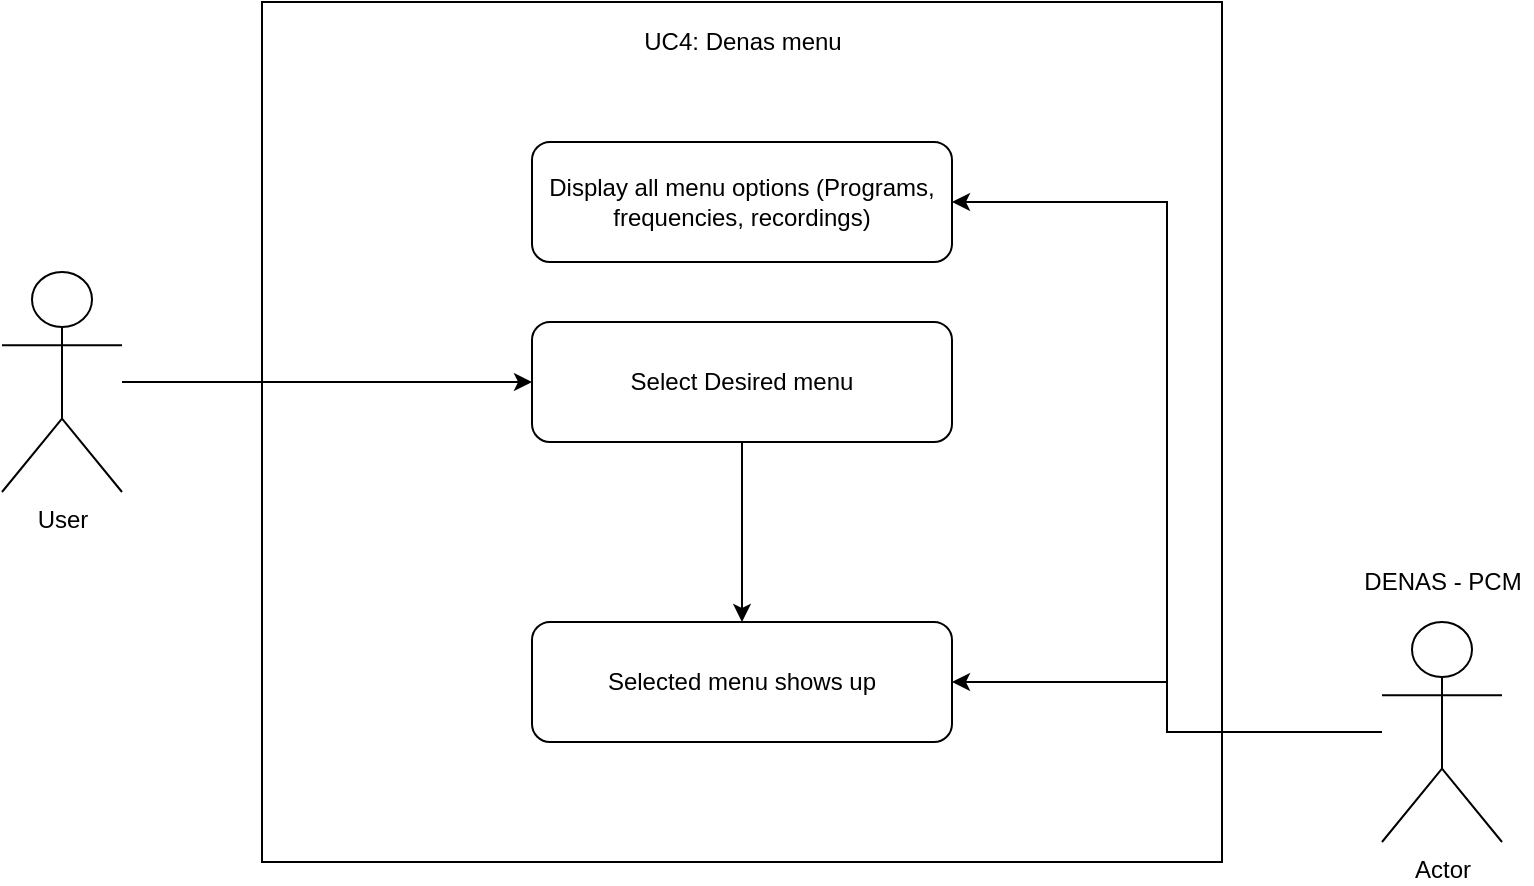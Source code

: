 <mxfile version="14.4.8" type="google"><diagram id="pV8DJRkH873Y1FlCSALZ" name="Page-1"><mxGraphModel dx="535" dy="918" grid="1" gridSize="10" guides="1" tooltips="1" connect="1" arrows="1" fold="1" page="1" pageScale="1" pageWidth="850" pageHeight="1100" math="0" shadow="0"><root><mxCell id="0"/><mxCell id="1" parent="0"/><mxCell id="oUR1N_j3HPakudA82YUD-1" value="" style="rounded=0;whiteSpace=wrap;html=1;" vertex="1" parent="1"><mxGeometry x="160" y="40" width="480" height="430" as="geometry"/></mxCell><mxCell id="oUR1N_j3HPakudA82YUD-2" style="edgeStyle=orthogonalEdgeStyle;rounded=0;orthogonalLoop=1;jettySize=auto;html=1;entryX=0;entryY=0.5;entryDx=0;entryDy=0;" edge="1" parent="1" source="oUR1N_j3HPakudA82YUD-5" target="oUR1N_j3HPakudA82YUD-15"><mxGeometry relative="1" as="geometry"/></mxCell><mxCell id="oUR1N_j3HPakudA82YUD-5" value="User" style="shape=umlActor;verticalLabelPosition=bottom;verticalAlign=top;html=1;outlineConnect=0;" vertex="1" parent="1"><mxGeometry x="30" y="175" width="60" height="110" as="geometry"/></mxCell><mxCell id="oUR1N_j3HPakudA82YUD-7" value="UC4: Denas menu" style="text;html=1;strokeColor=none;fillColor=none;align=center;verticalAlign=middle;whiteSpace=wrap;rounded=0;" vertex="1" parent="1"><mxGeometry x="257.5" y="50" width="285" height="20" as="geometry"/></mxCell><mxCell id="oUR1N_j3HPakudA82YUD-8" value="Display all menu options (Programs, frequencies, recordings)" style="rounded=1;whiteSpace=wrap;html=1;" vertex="1" parent="1"><mxGeometry x="295" y="110" width="210" height="60" as="geometry"/></mxCell><mxCell id="oUR1N_j3HPakudA82YUD-9" style="edgeStyle=orthogonalEdgeStyle;rounded=0;orthogonalLoop=1;jettySize=auto;html=1;entryX=1;entryY=0.5;entryDx=0;entryDy=0;" edge="1" parent="1" source="oUR1N_j3HPakudA82YUD-13" target="oUR1N_j3HPakudA82YUD-8"><mxGeometry relative="1" as="geometry"/></mxCell><mxCell id="oUR1N_j3HPakudA82YUD-21" style="edgeStyle=orthogonalEdgeStyle;rounded=0;orthogonalLoop=1;jettySize=auto;html=1;entryX=1;entryY=0.5;entryDx=0;entryDy=0;" edge="1" parent="1" source="oUR1N_j3HPakudA82YUD-13" target="oUR1N_j3HPakudA82YUD-19"><mxGeometry relative="1" as="geometry"/></mxCell><mxCell id="oUR1N_j3HPakudA82YUD-13" value="Actor" style="shape=umlActor;verticalLabelPosition=bottom;verticalAlign=top;html=1;outlineConnect=0;" vertex="1" parent="1"><mxGeometry x="720" y="350" width="60" height="110" as="geometry"/></mxCell><mxCell id="oUR1N_j3HPakudA82YUD-14" value="DENAS - PCM" style="text;html=1;align=center;verticalAlign=middle;resizable=0;points=[];autosize=1;" vertex="1" parent="1"><mxGeometry x="705" y="320" width="90" height="20" as="geometry"/></mxCell><mxCell id="oUR1N_j3HPakudA82YUD-20" style="edgeStyle=orthogonalEdgeStyle;rounded=0;orthogonalLoop=1;jettySize=auto;html=1;entryX=0.5;entryY=0;entryDx=0;entryDy=0;" edge="1" parent="1" source="oUR1N_j3HPakudA82YUD-15" target="oUR1N_j3HPakudA82YUD-19"><mxGeometry relative="1" as="geometry"/></mxCell><mxCell id="oUR1N_j3HPakudA82YUD-15" value="Select Desired menu" style="rounded=1;whiteSpace=wrap;html=1;" vertex="1" parent="1"><mxGeometry x="295" y="200" width="210" height="60" as="geometry"/></mxCell><mxCell id="oUR1N_j3HPakudA82YUD-19" value="Selected menu shows up" style="rounded=1;whiteSpace=wrap;html=1;" vertex="1" parent="1"><mxGeometry x="295" y="350" width="210" height="60" as="geometry"/></mxCell></root></mxGraphModel></diagram></mxfile>